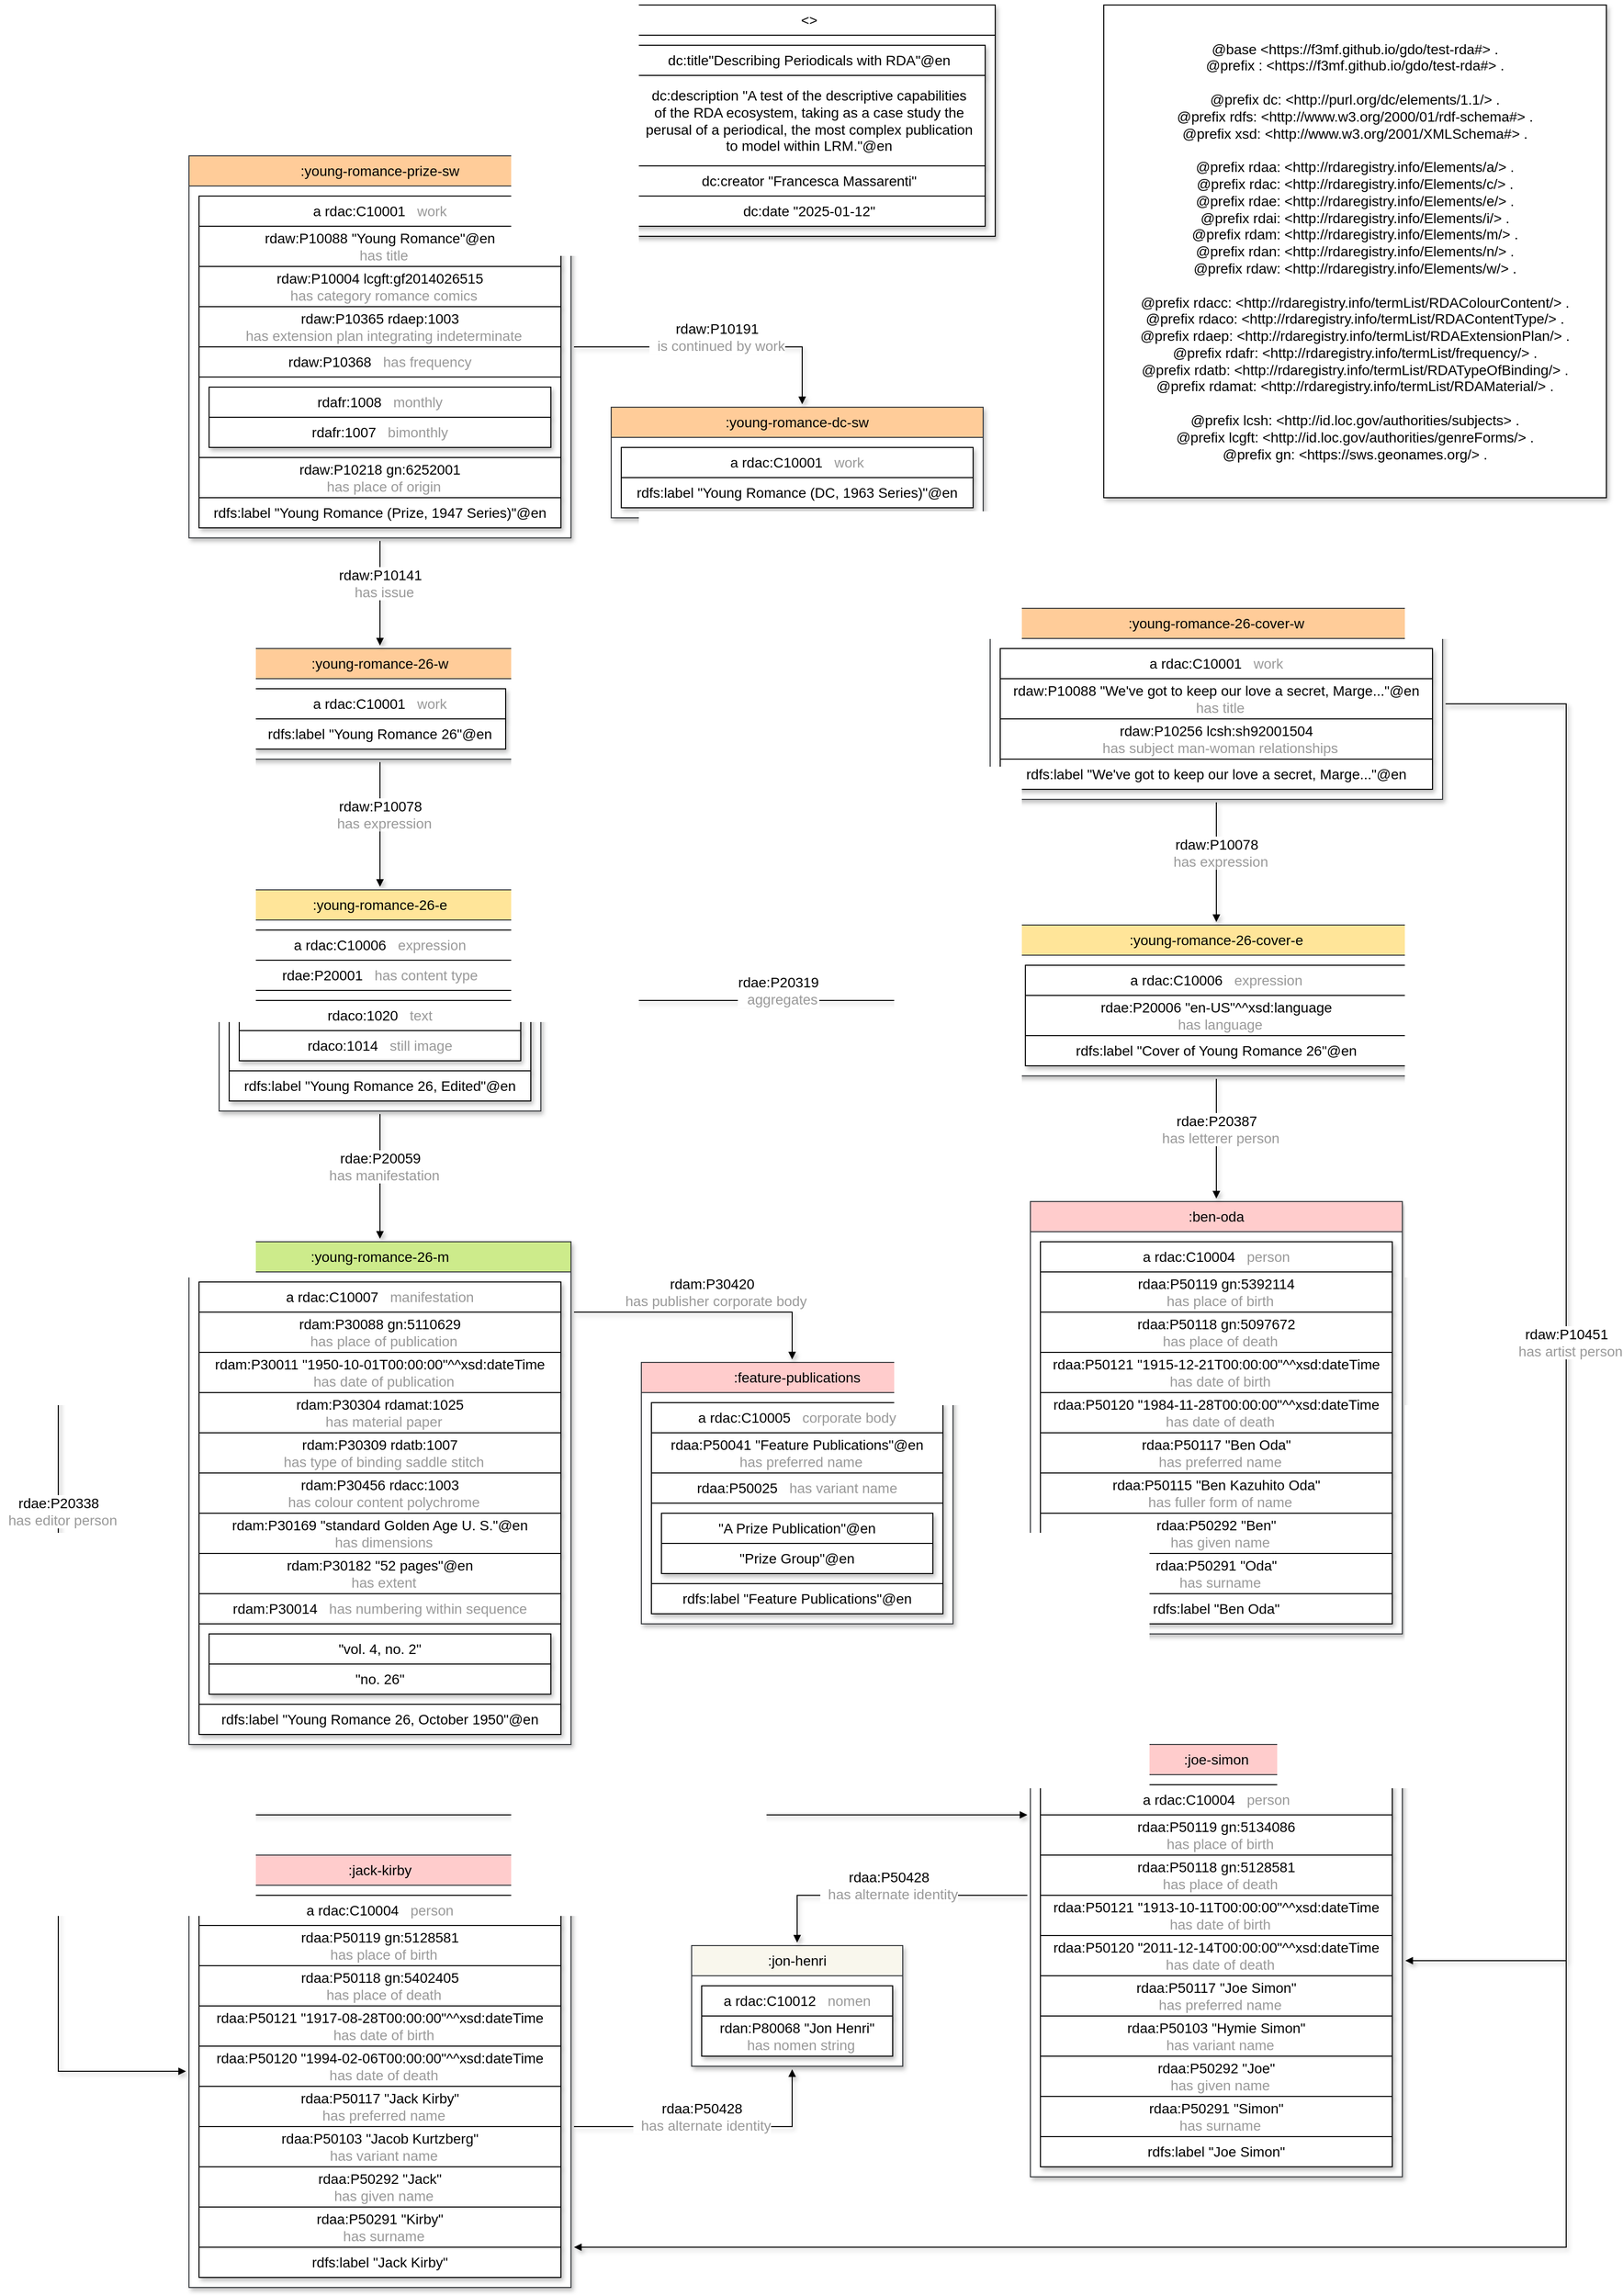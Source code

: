 <mxfile version="23.1.6" type="device">
  <diagram name="Page-1" id="vZLLGKR_N9Wcjz-cbTaC">
    <mxGraphModel dx="1176" dy="-408" grid="1" gridSize="10" guides="1" tooltips="1" connect="1" arrows="1" fold="1" page="1" pageScale="1" pageWidth="1654" pageHeight="1169" background="none" math="0" shadow="0">
      <root>
        <mxCell id="0" />
        <mxCell id="1" parent="0" />
        <UserObject label=":ben-oda" id="nKvTLelhxwqPHLfkCT0D-1">
          <mxCell style="swimlane;whiteSpace=wrap;collapsible=1;childLayout=stackLayout;swimlaneFillColor=default;resizeParent=1;resizeLast=0;resizeParentMax=0;marginBottom=10;marginTop=10;marginRight=10;marginLeft=10;spacingLeft=5;spacingRight=5;fontStyle=0;startSize=30;points=[];html=1;shadow=1;perimeterSpacing=3;spacingLeft=10;spacingRight=10;allowArrows=1;rotatable=0;whiteSpace=wrap;fontSize=14;horizontal=1;horizontalStack=0;labelBackgroundColor=none;rounded=0;fillColor=#ffcccc;strokeColor=#36393d;" parent="1" vertex="1">
            <mxGeometry x="1047" y="2400" width="370" height="430" as="geometry" />
          </mxCell>
        </UserObject>
        <UserObject label="a rdac:C10004 &lt;span style=&quot;color: transparent;&quot;&gt;#&lt;/span&gt;&lt;font color=&quot;#999999&quot;&gt;person&lt;/font&gt;" id="nKvTLelhxwqPHLfkCT0D-2">
          <mxCell style="points=[];html=1;shadow=1;perimeterSpacing=3;spacingLeft=10;spacingRight=10;allowArrows=1;rotatable=0;whiteSpace=wrap;fontSize=14;labelBackgroundColor=none;rounded=0;" parent="nKvTLelhxwqPHLfkCT0D-1" vertex="1">
            <mxGeometry x="10" y="40" width="350" height="30" as="geometry" />
          </mxCell>
        </UserObject>
        <UserObject label="rdaa:P50119 gn:5392114&lt;br&gt;&lt;span style=&quot;color: transparent;&quot;&gt;#&lt;/span&gt;&lt;font color=&quot;#999999&quot;&gt;has place of birth&lt;/font&gt;" id="fC0PJWUEyaAXKcJz1B1I-5">
          <mxCell style="points=[];html=1;shadow=1;perimeterSpacing=3;spacingLeft=10;spacingRight=10;allowArrows=1;rotatable=0;whiteSpace=wrap;fontSize=14;labelBackgroundColor=none;rounded=0;" parent="nKvTLelhxwqPHLfkCT0D-1" vertex="1">
            <mxGeometry x="10" y="70" width="350" height="40" as="geometry" />
          </mxCell>
        </UserObject>
        <UserObject label="rdaa:P50118 gn:5097672&lt;br&gt;&lt;span style=&quot;color: transparent;&quot;&gt;#&lt;/span&gt;&lt;font color=&quot;#999999&quot;&gt;has place of death&lt;/font&gt;" id="fC0PJWUEyaAXKcJz1B1I-3">
          <mxCell style="points=[];html=1;shadow=1;perimeterSpacing=3;spacingLeft=10;spacingRight=10;allowArrows=1;rotatable=0;whiteSpace=wrap;fontSize=14;labelBackgroundColor=none;rounded=0;" parent="nKvTLelhxwqPHLfkCT0D-1" vertex="1">
            <mxGeometry x="10" y="110" width="350" height="40" as="geometry" />
          </mxCell>
        </UserObject>
        <UserObject label="rdaa:P50121 &quot;1915-12-21T00:00:00&quot;^^xsd:dateTime&lt;br&gt;&lt;span style=&quot;color: transparent;&quot;&gt;#&lt;/span&gt;&lt;font color=&quot;#999999&quot;&gt;has date of birth&lt;/font&gt;" id="fC0PJWUEyaAXKcJz1B1I-10">
          <mxCell style="points=[];html=1;shadow=1;perimeterSpacing=3;spacingLeft=10;spacingRight=10;allowArrows=1;rotatable=0;whiteSpace=wrap;fontSize=14;labelBackgroundColor=none;rounded=0;" parent="nKvTLelhxwqPHLfkCT0D-1" vertex="1">
            <mxGeometry x="10" y="150" width="350" height="40" as="geometry" />
          </mxCell>
        </UserObject>
        <UserObject label="rdaa:P50120 &quot;1984-11-28T00:00:00&quot;^^xsd:dateTime&lt;br&gt;&lt;span style=&quot;color: transparent;&quot;&gt;#&lt;/span&gt;&lt;font color=&quot;#999999&quot;&gt;has date of death&lt;/font&gt;" id="fC0PJWUEyaAXKcJz1B1I-11">
          <mxCell style="points=[];html=1;shadow=1;perimeterSpacing=3;spacingLeft=10;spacingRight=10;allowArrows=1;rotatable=0;whiteSpace=wrap;fontSize=14;labelBackgroundColor=none;rounded=0;" parent="nKvTLelhxwqPHLfkCT0D-1" vertex="1">
            <mxGeometry x="10" y="190" width="350" height="40" as="geometry" />
          </mxCell>
        </UserObject>
        <UserObject label="rdaa:P50117 &quot;Ben Oda&quot;&lt;br&gt;&lt;span style=&quot;color: transparent;&quot;&gt;#&lt;/span&gt;&lt;font color=&quot;#999999&quot;&gt;has preferred name&lt;/font&gt;" id="fC0PJWUEyaAXKcJz1B1I-6">
          <mxCell style="points=[];html=1;shadow=1;perimeterSpacing=3;spacingLeft=10;spacingRight=10;allowArrows=1;rotatable=0;whiteSpace=wrap;fontSize=14;labelBackgroundColor=none;rounded=0;" parent="nKvTLelhxwqPHLfkCT0D-1" vertex="1">
            <mxGeometry x="10" y="230" width="350" height="40" as="geometry" />
          </mxCell>
        </UserObject>
        <UserObject label="rdaa:P50115 &quot;Ben Kazuhito Oda&quot;&lt;br&gt;&lt;span style=&quot;color: transparent;&quot;&gt;#&lt;/span&gt;&lt;font color=&quot;#999999&quot;&gt;has fuller form of name&lt;/font&gt;" id="fC0PJWUEyaAXKcJz1B1I-7">
          <mxCell style="points=[];html=1;shadow=1;perimeterSpacing=3;spacingLeft=10;spacingRight=10;allowArrows=1;rotatable=0;whiteSpace=wrap;fontSize=14;labelBackgroundColor=none;rounded=0;" parent="nKvTLelhxwqPHLfkCT0D-1" vertex="1">
            <mxGeometry x="10" y="270" width="350" height="40" as="geometry" />
          </mxCell>
        </UserObject>
        <UserObject label="rdaa:P50292 &quot;Ben&quot;&lt;br&gt;&lt;span style=&quot;color: transparent;&quot;&gt;#&lt;/span&gt;&lt;font color=&quot;#999999&quot;&gt;has given name&lt;/font&gt;" id="fC0PJWUEyaAXKcJz1B1I-8">
          <mxCell style="points=[];html=1;shadow=1;perimeterSpacing=3;spacingLeft=10;spacingRight=10;allowArrows=1;rotatable=0;whiteSpace=wrap;fontSize=14;labelBackgroundColor=none;rounded=0;" parent="nKvTLelhxwqPHLfkCT0D-1" vertex="1">
            <mxGeometry x="10" y="310" width="350" height="40" as="geometry" />
          </mxCell>
        </UserObject>
        <UserObject label="rdaa:P50291 &quot;Oda&quot;&lt;br&gt;&lt;span style=&quot;color: transparent;&quot;&gt;#&lt;/span&gt;&lt;font color=&quot;#999999&quot;&gt;has surname&lt;/font&gt;" id="fC0PJWUEyaAXKcJz1B1I-9">
          <mxCell style="points=[];html=1;shadow=1;perimeterSpacing=3;spacingLeft=10;spacingRight=10;allowArrows=1;rotatable=0;whiteSpace=wrap;fontSize=14;labelBackgroundColor=none;rounded=0;" parent="nKvTLelhxwqPHLfkCT0D-1" vertex="1">
            <mxGeometry x="10" y="350" width="350" height="40" as="geometry" />
          </mxCell>
        </UserObject>
        <UserObject label="rdfs:label &quot;Ben Oda&quot;" id="ogyGV-CLIjV5AEfVGZi5-8">
          <mxCell style="points=[];html=1;shadow=1;perimeterSpacing=3;spacingLeft=10;spacingRight=10;allowArrows=1;rotatable=0;whiteSpace=wrap;fontSize=14;labelBackgroundColor=none;rounded=0;" parent="nKvTLelhxwqPHLfkCT0D-1" vertex="1">
            <mxGeometry x="10" y="390" width="350" height="30" as="geometry" />
          </mxCell>
        </UserObject>
        <UserObject label="@base &amp;lt;https://f3mf.github.io/gdo/test-rda#&amp;gt; .&lt;br&gt;@prefix : &amp;lt;https://f3mf.github.io/gdo/test-rda#&amp;gt; .&lt;br&gt;&lt;br&gt;@prefix dc: &amp;lt;http://purl.org/dc/elements/1.1/&amp;gt; .&lt;br&gt;@prefix rdfs: &amp;lt;http://www.w3.org/2000/01/rdf-schema#&amp;gt; .&lt;br&gt;@prefix xsd: &amp;lt;http://www.w3.org/2001/XMLSchema#&amp;gt; .&lt;br&gt;&lt;br&gt;@prefix rdaa: &amp;lt;http://rdaregistry.info/Elements/a/&amp;gt; .&lt;br&gt;@prefix rdac: &amp;lt;http://rdaregistry.info/Elements/c/&amp;gt; .&lt;br&gt;@prefix rdae: &amp;lt;http://rdaregistry.info/Elements/e/&amp;gt; .&lt;br&gt;@prefix rdai: &amp;lt;http://rdaregistry.info/Elements/i/&amp;gt; .&lt;br&gt;@prefix rdam: &amp;lt;http://rdaregistry.info/Elements/m/&amp;gt; .&lt;br&gt;@prefix rdan: &amp;lt;http://rdaregistry.info/Elements/n/&amp;gt; .&lt;br&gt;@prefix rdaw: &amp;lt;http://rdaregistry.info/Elements/w/&amp;gt; .&lt;br&gt;&lt;br&gt;@prefix rdacc: &amp;lt;http://rdaregistry.info/termList/RDAColourContent/&amp;gt; .&lt;br&gt;@prefix rdaco: &amp;lt;http://rdaregistry.info/termList/RDAContentType/&amp;gt; .&lt;br&gt;@prefix rdaep: &amp;lt;http://rdaregistry.info/termList/RDAExtensionPlan/&amp;gt; .&lt;br&gt;@prefix rdafr: &amp;lt;http://rdaregistry.info/termList/frequency/&amp;gt; .&lt;br&gt;@prefix rdatb: &amp;lt;http://rdaregistry.info/termList/RDATypeOfBinding/&amp;gt; .&lt;br&gt;@prefix rdamat: &amp;lt;http://rdaregistry.info/termList/RDAMaterial/&amp;gt; .&lt;br&gt;&lt;br&gt;@prefix lcsh: &amp;lt;http://id.loc.gov/authorities/subjects&amp;gt; .&lt;br&gt;@prefix lcgft: &amp;lt;http://id.loc.gov/authorities/genreForms/&amp;gt; .&lt;br&gt;@prefix gn: &amp;lt;https://sws.geonames.org/&amp;gt; ." id="nKvTLelhxwqPHLfkCT0D-3">
          <mxCell style="points=[];html=1;shadow=1;perimeterSpacing=3;spacingLeft=10;spacingRight=10;allowArrows=0;rotatable=0;whiteSpace=wrap;fontSize=14;labelBackgroundColor=none;rounded=0;align=center;" parent="1" vertex="1">
            <mxGeometry x="1120" y="1210" width="500" height="490" as="geometry" />
          </mxCell>
        </UserObject>
        <UserObject label=":young-romance-26-cover-w" id="bgf9_nDrxLFxw-tNaPST-231">
          <mxCell style="swimlane;whiteSpace=wrap;collapsible=1;childLayout=stackLayout;swimlaneFillColor=default;resizeParent=1;resizeLast=0;resizeParentMax=0;marginBottom=10;marginTop=10;marginRight=10;marginLeft=10;spacingLeft=5;spacingRight=5;fontStyle=0;startSize=30;points=[];html=1;shadow=1;perimeterSpacing=3;spacingLeft=10;spacingRight=10;allowArrows=1;rotatable=0;whiteSpace=wrap;fontSize=14;horizontal=1;horizontalStack=0;rounded=0;labelBackgroundColor=none;fillColor=#ffcc99;strokeColor=#36393d;" parent="1" vertex="1">
            <mxGeometry x="1007" y="1810" width="450" height="190" as="geometry" />
          </mxCell>
        </UserObject>
        <UserObject label="a rdac:C10001 &lt;span style=&quot;color: transparent;&quot;&gt;#&lt;/span&gt;&lt;font color=&quot;#999999&quot;&gt;work&lt;br&gt;&lt;/font&gt;" id="fC0PJWUEyaAXKcJz1B1I-84">
          <mxCell style="points=[];html=1;shadow=1;perimeterSpacing=3;spacingLeft=10;spacingRight=10;allowArrows=1;rotatable=0;whiteSpace=wrap;fontSize=14;rounded=0;labelBackgroundColor=none;" parent="bgf9_nDrxLFxw-tNaPST-231" vertex="1">
            <mxGeometry x="10" y="40" width="430" height="30" as="geometry" />
          </mxCell>
        </UserObject>
        <UserObject label="rdaw:P10088 &quot;We&#39;ve got to keep our love a secret, Marge...&quot;@en&lt;br&gt;&lt;span style=&quot;color: transparent;&quot;&gt;#&lt;/span&gt;&lt;font color=&quot;#999999&quot;&gt;has title&lt;/font&gt;" id="fC0PJWUEyaAXKcJz1B1I-90">
          <mxCell style="points=[];html=1;shadow=1;perimeterSpacing=3;spacingLeft=10;spacingRight=10;allowArrows=1;rotatable=0;whiteSpace=wrap;fontSize=14;rounded=0;labelBackgroundColor=none;" parent="bgf9_nDrxLFxw-tNaPST-231" vertex="1">
            <mxGeometry x="10" y="70" width="430" height="40" as="geometry" />
          </mxCell>
        </UserObject>
        <UserObject label="rdaw:P10256 lcsh:sh92001504&lt;br&gt;&lt;span style=&quot;color: transparent;&quot;&gt;#&lt;/span&gt;&lt;font color=&quot;#999999&quot;&gt;has subject man-woman relationships&lt;/font&gt;" id="bgf9_nDrxLFxw-tNaPST-295">
          <mxCell style="points=[];html=1;shadow=1;perimeterSpacing=3;spacingLeft=10;spacingRight=10;allowArrows=1;rotatable=0;whiteSpace=wrap;fontSize=14;rounded=0;labelBackgroundColor=none;" parent="bgf9_nDrxLFxw-tNaPST-231" vertex="1">
            <mxGeometry x="10" y="110" width="430" height="40" as="geometry" />
          </mxCell>
        </UserObject>
        <UserObject label="rdfs:label &quot;We&#39;ve got to keep our love a secret, Marge...&quot;@en" id="bgf9_nDrxLFxw-tNaPST-292">
          <mxCell style="points=[];html=1;shadow=1;perimeterSpacing=3;spacingLeft=10;spacingRight=10;allowArrows=1;rotatable=0;whiteSpace=wrap;fontSize=14;rounded=0;labelBackgroundColor=none;" parent="bgf9_nDrxLFxw-tNaPST-231" vertex="1">
            <mxGeometry x="10" y="150" width="430" height="30" as="geometry" />
          </mxCell>
        </UserObject>
        <UserObject label=":feature-publications" id="bgf9_nDrxLFxw-tNaPST-239">
          <mxCell style="swimlane;whiteSpace=wrap;collapsible=1;childLayout=stackLayout;swimlaneFillColor=default;resizeParent=1;resizeLast=0;resizeParentMax=0;marginBottom=10;marginTop=10;marginRight=10;marginLeft=10;spacingLeft=5;spacingRight=5;fontStyle=0;startSize=30;points=[];html=1;shadow=1;perimeterSpacing=3;spacingLeft=10;spacingRight=10;allowArrows=1;rotatable=0;whiteSpace=wrap;fontSize=14;horizontal=1;horizontalStack=0;labelBackgroundColor=none;fillColor=#ffcccc;strokeColor=#36393d;" parent="1" vertex="1">
            <mxGeometry x="660" y="2560" width="310" height="260" as="geometry" />
          </mxCell>
        </UserObject>
        <UserObject label="a rdac:C10005 &lt;span style=&quot;color: transparent;&quot;&gt;#&lt;/span&gt;&lt;font color=&quot;#999999&quot;&gt;corporate body&lt;/font&gt;" id="bgf9_nDrxLFxw-tNaPST-240">
          <mxCell style="points=[];html=1;shadow=1;perimeterSpacing=3;spacingLeft=10;spacingRight=10;allowArrows=1;rotatable=0;whiteSpace=wrap;fontSize=14;labelBackgroundColor=none;" parent="bgf9_nDrxLFxw-tNaPST-239" vertex="1">
            <mxGeometry x="10" y="40" width="290" height="30" as="geometry" />
          </mxCell>
        </UserObject>
        <UserObject label="rdaa:P50041 &quot;Feature Publications&quot;@en&lt;br&gt;&lt;span style=&quot;color: transparent;&quot;&gt;#&lt;/span&gt;&lt;font color=&quot;#999999&quot;&gt;has preferred name&lt;/font&gt;" id="fC0PJWUEyaAXKcJz1B1I-13">
          <mxCell style="points=[];html=1;shadow=1;perimeterSpacing=3;spacingLeft=10;spacingRight=10;allowArrows=1;rotatable=0;whiteSpace=wrap;fontSize=14;labelBackgroundColor=none;" parent="bgf9_nDrxLFxw-tNaPST-239" vertex="1">
            <mxGeometry x="10" y="70" width="290" height="40" as="geometry" />
          </mxCell>
        </UserObject>
        <UserObject label="rdaa:P50025 &lt;span style=&quot;color: transparent;&quot;&gt;#&lt;/span&gt;&lt;font color=&quot;#999999&quot;&gt;has variant name&lt;/font&gt;" id="fC0PJWUEyaAXKcJz1B1I-45">
          <mxCell style="swimlane;whiteSpace=wrap;collapsible=1;childLayout=stackLayout;swimlaneFillColor=default;resizeParent=1;resizeLast=0;resizeParentMax=0;marginBottom=10;marginTop=10;marginRight=10;marginLeft=10;spacingLeft=5;spacingRight=5;fontStyle=0;startSize=30;points=[];html=1;shadow=1;perimeterSpacing=3;spacingLeft=10;spacingRight=10;allowArrows=1;rotatable=0;whiteSpace=wrap;fontSize=14;horizontal=1;horizontalStack=0;" parent="bgf9_nDrxLFxw-tNaPST-239" vertex="1">
            <mxGeometry x="10" y="110" width="290" height="110" as="geometry" />
          </mxCell>
        </UserObject>
        <UserObject label="&quot;A Prize Publication&quot;@en" id="fC0PJWUEyaAXKcJz1B1I-46">
          <mxCell style="points=[];html=1;shadow=1;perimeterSpacing=3;spacingLeft=10;spacingRight=10;allowArrows=1;rotatable=0;whiteSpace=wrap;fontSize=14;" parent="fC0PJWUEyaAXKcJz1B1I-45" vertex="1">
            <mxGeometry x="10" y="40" width="270" height="30" as="geometry" />
          </mxCell>
        </UserObject>
        <UserObject label="&quot;Prize Group&quot;@en" id="fC0PJWUEyaAXKcJz1B1I-47">
          <mxCell style="points=[];html=1;shadow=1;perimeterSpacing=3;spacingLeft=10;spacingRight=10;allowArrows=1;rotatable=0;whiteSpace=wrap;fontSize=14;" parent="fC0PJWUEyaAXKcJz1B1I-45" vertex="1">
            <mxGeometry x="10" y="70" width="270" height="30" as="geometry" />
          </mxCell>
        </UserObject>
        <UserObject label="rdfs:label &quot;Feature Publications&quot;@en" id="bgf9_nDrxLFxw-tNaPST-241">
          <mxCell style="points=[];html=1;shadow=1;perimeterSpacing=3;spacingLeft=10;spacingRight=10;allowArrows=1;rotatable=0;whiteSpace=wrap;fontSize=14;labelBackgroundColor=none;" parent="bgf9_nDrxLFxw-tNaPST-239" vertex="1">
            <mxGeometry x="10" y="220" width="290" height="30" as="geometry" />
          </mxCell>
        </UserObject>
        <UserObject label=":young-romance-26-w" id="bgf9_nDrxLFxw-tNaPST-268">
          <mxCell style="swimlane;whiteSpace=wrap;collapsible=1;childLayout=stackLayout;swimlaneFillColor=default;resizeParent=1;resizeLast=0;resizeParentMax=0;marginBottom=10;marginTop=10;marginRight=10;marginLeft=10;spacingLeft=5;spacingRight=5;fontStyle=0;startSize=30;points=[];html=1;shadow=1;perimeterSpacing=3;spacingLeft=10;spacingRight=10;allowArrows=1;rotatable=0;whiteSpace=wrap;fontSize=14;horizontal=1;horizontalStack=0;labelBackgroundColor=none;fillColor=#ffcc99;strokeColor=#36393d;" parent="1" vertex="1">
            <mxGeometry x="265" y="1850" width="270" height="110" as="geometry" />
          </mxCell>
        </UserObject>
        <UserObject label="a rdac:C10001 &lt;span style=&quot;color: transparent;&quot;&gt;#&lt;/span&gt;&lt;font color=&quot;#999999&quot;&gt;work&lt;br&gt;&lt;/font&gt;" id="fC0PJWUEyaAXKcJz1B1I-85">
          <mxCell style="points=[];html=1;shadow=1;perimeterSpacing=3;spacingLeft=10;spacingRight=10;allowArrows=1;rotatable=0;whiteSpace=wrap;fontSize=14;rounded=0;labelBackgroundColor=none;" parent="bgf9_nDrxLFxw-tNaPST-268" vertex="1">
            <mxGeometry x="10" y="40" width="250" height="30" as="geometry" />
          </mxCell>
        </UserObject>
        <UserObject label="rdfs:label &quot;Young Romance 26&quot;@en" id="bgf9_nDrxLFxw-tNaPST-448">
          <mxCell style="points=[];html=1;shadow=1;perimeterSpacing=3;spacingLeft=10;spacingRight=10;allowArrows=1;rotatable=0;whiteSpace=wrap;fontSize=14;labelBackgroundColor=none;" parent="bgf9_nDrxLFxw-tNaPST-268" vertex="1">
            <mxGeometry x="10" y="70" width="250" height="30" as="geometry" />
          </mxCell>
        </UserObject>
        <UserObject label=":young-romance-prize-sw" id="bgf9_nDrxLFxw-tNaPST-271">
          <mxCell style="swimlane;whiteSpace=wrap;collapsible=1;childLayout=stackLayout;swimlaneFillColor=default;resizeParent=1;resizeLast=0;resizeParentMax=0;marginBottom=10;marginTop=10;marginRight=10;marginLeft=10;spacingLeft=5;spacingRight=5;fontStyle=0;startSize=30;points=[];html=1;shadow=1;perimeterSpacing=3;spacingLeft=10;spacingRight=10;allowArrows=1;rotatable=0;whiteSpace=wrap;fontSize=14;horizontal=1;horizontalStack=0;labelBackgroundColor=none;fillColor=#ffcc99;strokeColor=#36393d;" parent="1" vertex="1">
            <mxGeometry x="210" y="1360" width="380" height="380" as="geometry" />
          </mxCell>
        </UserObject>
        <UserObject label="a rdac:C10001 &lt;span style=&quot;color: transparent;&quot;&gt;#&lt;/span&gt;&lt;font color=&quot;#999999&quot;&gt;work&lt;br&gt;&lt;/font&gt;" id="fC0PJWUEyaAXKcJz1B1I-89">
          <mxCell style="points=[];html=1;shadow=1;perimeterSpacing=3;spacingLeft=10;spacingRight=10;allowArrows=1;rotatable=0;whiteSpace=wrap;fontSize=14;rounded=0;labelBackgroundColor=none;" parent="bgf9_nDrxLFxw-tNaPST-271" vertex="1">
            <mxGeometry x="10" y="40" width="360" height="30" as="geometry" />
          </mxCell>
        </UserObject>
        <UserObject label="rdaw:P10088 &quot;Young Romance&quot;@en&lt;br&gt;&lt;span style=&quot;color: transparent;&quot;&gt;#&lt;/span&gt;&lt;font color=&quot;#999999&quot;&gt;has title&lt;/font&gt;" id="fC0PJWUEyaAXKcJz1B1I-119">
          <mxCell style="points=[];html=1;shadow=1;perimeterSpacing=3;spacingLeft=10;spacingRight=10;allowArrows=1;rotatable=0;whiteSpace=wrap;fontSize=14;labelBackgroundColor=none;" parent="bgf9_nDrxLFxw-tNaPST-271" vertex="1">
            <mxGeometry x="10" y="70" width="360" height="40" as="geometry" />
          </mxCell>
        </UserObject>
        <UserObject label="rdaw:P10004 lcgft:gf2014026515&lt;br&gt;&lt;span style=&quot;color: transparent;&quot;&gt;#&lt;/span&gt;&lt;font color=&quot;#999999&quot;&gt;has category romance comics&lt;/font&gt;" id="fC0PJWUEyaAXKcJz1B1I-113">
          <mxCell style="points=[];html=1;shadow=1;perimeterSpacing=3;spacingLeft=10;spacingRight=10;allowArrows=1;rotatable=0;whiteSpace=wrap;fontSize=14;labelBackgroundColor=none;" parent="bgf9_nDrxLFxw-tNaPST-271" vertex="1">
            <mxGeometry x="10" y="110" width="360" height="40" as="geometry" />
          </mxCell>
        </UserObject>
        <UserObject label="rdaw:P10365 rdaep:1003&lt;br&gt;&lt;span style=&quot;color: transparent;&quot;&gt;#&lt;/span&gt;&lt;font color=&quot;#999999&quot;&gt;has extension plan integrating indeterminate&lt;/font&gt;" id="fC0PJWUEyaAXKcJz1B1I-101">
          <mxCell style="points=[];html=1;shadow=1;perimeterSpacing=3;spacingLeft=10;spacingRight=10;allowArrows=1;rotatable=0;whiteSpace=wrap;fontSize=14;labelBackgroundColor=none;" parent="bgf9_nDrxLFxw-tNaPST-271" vertex="1">
            <mxGeometry x="10" y="150" width="360" height="40" as="geometry" />
          </mxCell>
        </UserObject>
        <UserObject label="rdaw:P10368 &lt;span style=&quot;color: transparent;&quot;&gt;#&lt;/span&gt;&lt;font color=&quot;#999999&quot;&gt;has frequency&lt;/font&gt;" id="fC0PJWUEyaAXKcJz1B1I-116">
          <mxCell style="swimlane;whiteSpace=wrap;collapsible=1;childLayout=stackLayout;swimlaneFillColor=default;resizeParent=1;resizeLast=0;resizeParentMax=0;marginBottom=10;marginTop=10;marginRight=10;marginLeft=10;spacingLeft=5;spacingRight=5;fontStyle=0;startSize=30;points=[];html=1;shadow=1;perimeterSpacing=3;spacingLeft=10;spacingRight=10;allowArrows=1;rotatable=0;whiteSpace=wrap;fontSize=14;horizontal=1;horizontalStack=0;labelBackgroundColor=none;" parent="bgf9_nDrxLFxw-tNaPST-271" vertex="1">
            <mxGeometry x="10" y="190" width="360" height="110" as="geometry">
              <mxRectangle x="10" y="70" width="270" height="30" as="alternateBounds" />
            </mxGeometry>
          </mxCell>
        </UserObject>
        <UserObject label="rdafr:1008 &lt;span style=&quot;color: transparent;&quot;&gt;#&lt;/span&gt;&lt;font color=&quot;#999999&quot;&gt;monthly&lt;br&gt;&lt;/font&gt;" id="fC0PJWUEyaAXKcJz1B1I-118">
          <mxCell style="points=[];html=1;shadow=1;perimeterSpacing=3;spacingLeft=10;spacingRight=10;allowArrows=1;rotatable=0;whiteSpace=wrap;fontSize=14;labelBackgroundColor=none;" parent="fC0PJWUEyaAXKcJz1B1I-116" vertex="1">
            <mxGeometry x="10" y="40" width="340" height="30" as="geometry" />
          </mxCell>
        </UserObject>
        <UserObject label="rdafr:1007 &lt;span style=&quot;color: transparent;&quot;&gt;#&lt;/span&gt;&lt;font color=&quot;#999999&quot;&gt;bimonthly&lt;br&gt;&lt;/font&gt;" id="fC0PJWUEyaAXKcJz1B1I-117">
          <mxCell style="points=[];html=1;shadow=1;perimeterSpacing=3;spacingLeft=10;spacingRight=10;allowArrows=1;rotatable=0;whiteSpace=wrap;fontSize=14;labelBackgroundColor=none;" parent="fC0PJWUEyaAXKcJz1B1I-116" vertex="1">
            <mxGeometry x="10" y="70" width="340" height="30" as="geometry" />
          </mxCell>
        </UserObject>
        <UserObject label="rdaw:P10218 gn:6252001&lt;br&gt;&lt;span style=&quot;color: transparent;&quot;&gt;#&lt;/span&gt;&lt;font color=&quot;#999999&quot;&gt;has place of origin&lt;/font&gt;" id="fC0PJWUEyaAXKcJz1B1I-115">
          <mxCell style="points=[];html=1;shadow=1;perimeterSpacing=3;spacingLeft=10;spacingRight=10;allowArrows=1;rotatable=0;whiteSpace=wrap;fontSize=14;labelBackgroundColor=none;" parent="bgf9_nDrxLFxw-tNaPST-271" vertex="1">
            <mxGeometry x="10" y="300" width="360" height="40" as="geometry" />
          </mxCell>
        </UserObject>
        <UserObject label="rdfs:label &quot;Young Romance (Prize, 1947 Series)&quot;@en" id="fC0PJWUEyaAXKcJz1B1I-102">
          <mxCell style="points=[];html=1;shadow=1;perimeterSpacing=3;spacingLeft=10;spacingRight=10;allowArrows=1;rotatable=0;whiteSpace=wrap;fontSize=14;rounded=0;labelBackgroundColor=none;" parent="bgf9_nDrxLFxw-tNaPST-271" vertex="1">
            <mxGeometry x="10" y="340" width="360" height="30" as="geometry" />
          </mxCell>
        </UserObject>
        <UserObject label=":young-romance-26-cover-e" id="bgf9_nDrxLFxw-tNaPST-289">
          <mxCell style="swimlane;whiteSpace=wrap;collapsible=1;childLayout=stackLayout;swimlaneFillColor=default;resizeParent=1;resizeLast=0;resizeParentMax=0;marginBottom=10;marginTop=10;marginRight=10;marginLeft=10;spacingLeft=5;spacingRight=5;fontStyle=0;startSize=30;points=[];html=1;shadow=1;perimeterSpacing=3;spacingLeft=10;spacingRight=10;allowArrows=1;rotatable=0;whiteSpace=wrap;fontSize=14;horizontal=1;horizontalStack=0;rounded=0;labelBackgroundColor=none;fillColor=#FFE599;strokeColor=#36393d;" parent="1" vertex="1">
            <mxGeometry x="1032" y="2125" width="400" height="150" as="geometry" />
          </mxCell>
        </UserObject>
        <UserObject label="a rdac:C10006 &lt;span style=&quot;color: transparent;&quot;&gt;#&lt;/span&gt;&lt;font color=&quot;#999999&quot;&gt;expression&lt;br&gt;&lt;/font&gt;" id="bgf9_nDrxLFxw-tNaPST-290">
          <mxCell style="points=[];html=1;shadow=1;perimeterSpacing=3;spacingLeft=10;spacingRight=10;allowArrows=1;rotatable=0;whiteSpace=wrap;fontSize=14;rounded=0;labelBackgroundColor=none;" parent="bgf9_nDrxLFxw-tNaPST-289" vertex="1">
            <mxGeometry x="10" y="40" width="380" height="30" as="geometry" />
          </mxCell>
        </UserObject>
        <UserObject label="rdae:P20006 &quot;en-US&quot;^^xsd:language&lt;br&gt;&lt;span style=&quot;color: transparent;&quot;&gt;#&lt;/span&gt;&lt;font color=&quot;#999999&quot;&gt;has language&lt;/font&gt;" id="fC0PJWUEyaAXKcJz1B1I-93">
          <mxCell style="points=[];html=1;shadow=1;perimeterSpacing=3;spacingLeft=10;spacingRight=10;allowArrows=1;rotatable=0;whiteSpace=wrap;fontSize=14;rounded=0;labelBackgroundColor=none;" parent="bgf9_nDrxLFxw-tNaPST-289" vertex="1">
            <mxGeometry x="10" y="70" width="380" height="40" as="geometry" />
          </mxCell>
        </UserObject>
        <UserObject label="rdfs:label &quot;Cover of Young Romance 26&quot;@en" id="bgf9_nDrxLFxw-tNaPST-293">
          <mxCell style="points=[];html=1;shadow=1;perimeterSpacing=3;spacingLeft=10;spacingRight=10;allowArrows=1;rotatable=0;whiteSpace=wrap;fontSize=14;rounded=0;labelBackgroundColor=none;" parent="bgf9_nDrxLFxw-tNaPST-289" vertex="1">
            <mxGeometry x="10" y="110" width="380" height="30" as="geometry" />
          </mxCell>
        </UserObject>
        <UserObject label="rdae:P20319&lt;br&gt;&lt;span style=&quot;color: transparent;&quot;&gt;#&lt;/span&gt;&lt;font color=&quot;#999999&quot;&gt;aggregates&lt;br&gt;&lt;/font&gt;" id="bgf9_nDrxLFxw-tNaPST-296">
          <mxCell style="html=1;edgeStyle=elbowEdgeStyle;rounded=0;orthogonalLoop=1;jettySize=auto;endArrow=block;endFill=1;endSize=5;spacingBottom=20;shadow=1;fontSize=14;labelBackgroundColor=default;fontColor=default;" parent="1" source="fC0PJWUEyaAXKcJz1B1I-91" target="bgf9_nDrxLFxw-tNaPST-289" edge="1">
            <mxGeometry relative="1" as="geometry">
              <mxPoint x="1033" y="1840" as="sourcePoint" />
              <mxPoint x="914" y="2350" as="targetPoint" />
            </mxGeometry>
          </mxCell>
        </UserObject>
        <UserObject label="rdae:P20059&lt;br&gt;&lt;span style=&quot;color: transparent;&quot;&gt;#&lt;/span&gt;&lt;font color=&quot;#999999&quot;&gt;has manifestation&lt;br&gt;&lt;/font&gt;" id="bgf9_nDrxLFxw-tNaPST-299">
          <mxCell style="html=1;edgeStyle=elbowEdgeStyle;rounded=0;orthogonalLoop=1;jettySize=auto;endArrow=block;endFill=1;endSize=5;spacingBottom=20;shadow=1;fontSize=14;labelBackgroundColor=default;fontColor=default;" parent="1" source="fC0PJWUEyaAXKcJz1B1I-91" target="bgf9_nDrxLFxw-tNaPST-297" edge="1">
            <mxGeometry relative="1" as="geometry">
              <mxPoint x="674.824" y="1923.0" as="sourcePoint" />
              <mxPoint x="224" y="2180" as="targetPoint" />
            </mxGeometry>
          </mxCell>
        </UserObject>
        <UserObject label="rdaw:P10078&lt;br&gt;&lt;span style=&quot;color: transparent;&quot;&gt;#&lt;/span&gt;&lt;font color=&quot;#999999&quot;&gt;has expression&lt;/font&gt;" id="bgf9_nDrxLFxw-tNaPST-398">
          <mxCell style="html=1;edgeStyle=elbowEdgeStyle;rounded=0;orthogonalLoop=1;jettySize=auto;endArrow=block;endFill=1;endSize=5;spacingBottom=20;shadow=1;fontSize=14;labelBackgroundColor=default;fontColor=default;" parent="1" source="bgf9_nDrxLFxw-tNaPST-268" target="fC0PJWUEyaAXKcJz1B1I-91" edge="1">
            <mxGeometry relative="1" as="geometry">
              <mxPoint x="710" y="1760" as="sourcePoint" />
              <mxPoint x="674.824" y="1757" as="targetPoint" />
            </mxGeometry>
          </mxCell>
        </UserObject>
        <UserObject label="rdaw:P10078&lt;br&gt;&lt;span style=&quot;color: transparent;&quot;&gt;#&lt;/span&gt;&lt;font color=&quot;#999999&quot;&gt;has expression&lt;/font&gt;" id="bgf9_nDrxLFxw-tNaPST-399">
          <mxCell style="html=1;edgeStyle=elbowEdgeStyle;rounded=0;orthogonalLoop=1;jettySize=auto;endArrow=block;endFill=1;endSize=5;spacingBottom=20;shadow=1;fontSize=14;labelBackgroundColor=default;fontColor=default;elbow=vertical;" parent="1" source="bgf9_nDrxLFxw-tNaPST-231" target="bgf9_nDrxLFxw-tNaPST-289" edge="1">
            <mxGeometry relative="1" as="geometry">
              <mxPoint x="1470.29" y="1710" as="sourcePoint" />
              <mxPoint x="1247" y="2160" as="targetPoint" />
              <Array as="points" />
            </mxGeometry>
          </mxCell>
        </UserObject>
        <UserObject label=":young-romance-dc-sw" id="bgf9_nDrxLFxw-tNaPST-402">
          <mxCell style="swimlane;whiteSpace=wrap;collapsible=1;childLayout=stackLayout;swimlaneFillColor=default;resizeParent=1;resizeLast=0;resizeParentMax=0;marginBottom=10;marginTop=10;marginRight=10;marginLeft=10;spacingLeft=5;spacingRight=5;fontStyle=0;startSize=30;points=[];html=1;shadow=1;perimeterSpacing=3;spacingLeft=10;spacingRight=10;allowArrows=1;rotatable=0;whiteSpace=wrap;fontSize=14;horizontal=1;horizontalStack=0;labelBackgroundColor=none;fillColor=#ffcc99;strokeColor=#36393d;" parent="1" vertex="1">
            <mxGeometry x="630" y="1610" width="370" height="110" as="geometry" />
          </mxCell>
        </UserObject>
        <UserObject label="a rdac:C10001 &lt;span style=&quot;color: transparent;&quot;&gt;#&lt;/span&gt;&lt;font color=&quot;#999999&quot;&gt;work&lt;br&gt;&lt;/font&gt;" id="fC0PJWUEyaAXKcJz1B1I-86">
          <mxCell style="points=[];html=1;shadow=1;perimeterSpacing=3;spacingLeft=10;spacingRight=10;allowArrows=1;rotatable=0;whiteSpace=wrap;fontSize=14;rounded=0;labelBackgroundColor=none;" parent="bgf9_nDrxLFxw-tNaPST-402" vertex="1">
            <mxGeometry x="10" y="40" width="350" height="30" as="geometry" />
          </mxCell>
        </UserObject>
        <UserObject label="rdfs:label &quot;Young Romance (DC, 1963 Series)&quot;@en" id="bgf9_nDrxLFxw-tNaPST-405">
          <mxCell style="points=[];html=1;shadow=1;perimeterSpacing=3;spacingLeft=10;spacingRight=10;allowArrows=1;rotatable=0;whiteSpace=wrap;fontSize=14;labelBackgroundColor=none;" parent="bgf9_nDrxLFxw-tNaPST-402" vertex="1">
            <mxGeometry x="10" y="70" width="350" height="30" as="geometry" />
          </mxCell>
        </UserObject>
        <UserObject label="rdaw:P10191&lt;br&gt;&lt;span style=&quot;color: transparent;&quot;&gt;#&lt;/span&gt;&lt;font color=&quot;#999999&quot;&gt;is continued by work&lt;br&gt;&lt;/font&gt;" id="bgf9_nDrxLFxw-tNaPST-415">
          <mxCell style="html=1;edgeStyle=elbowEdgeStyle;rounded=0;orthogonalLoop=1;jettySize=auto;endArrow=block;endFill=1;endSize=5;spacingBottom=20;shadow=1;fontSize=14;labelBackgroundColor=default;fontColor=default;" parent="1" source="bgf9_nDrxLFxw-tNaPST-271" target="bgf9_nDrxLFxw-tNaPST-402" edge="1">
            <mxGeometry relative="1" as="geometry">
              <mxPoint x="440" y="1620" as="sourcePoint" />
              <mxPoint x="554" y="1620" as="targetPoint" />
              <mxPoint as="offset" />
              <Array as="points">
                <mxPoint x="820" y="1550" />
              </Array>
            </mxGeometry>
          </mxCell>
        </UserObject>
        <UserObject label=":young-romance-26-m" id="bgf9_nDrxLFxw-tNaPST-297">
          <mxCell style="swimlane;whiteSpace=wrap;collapsible=1;childLayout=stackLayout;swimlaneFillColor=default;resizeParent=1;resizeLast=0;resizeParentMax=0;marginBottom=10;marginTop=10;marginRight=10;marginLeft=10;spacingLeft=5;spacingRight=5;fontStyle=0;startSize=30;points=[];html=1;shadow=1;perimeterSpacing=3;spacingLeft=10;spacingRight=10;allowArrows=1;rotatable=0;whiteSpace=wrap;fontSize=14;horizontal=1;horizontalStack=0;labelBackgroundColor=none;fillColor=#cdeb8b;strokeColor=#36393d;" parent="1" vertex="1">
            <mxGeometry x="210" y="2440" width="380" height="500" as="geometry" />
          </mxCell>
        </UserObject>
        <UserObject label="a rdac:C10007 &lt;span style=&quot;color: transparent;&quot;&gt;#&lt;/span&gt;&lt;font color=&quot;#999999&quot;&gt;manifestation&lt;/font&gt;" id="bgf9_nDrxLFxw-tNaPST-298">
          <mxCell style="points=[];html=1;shadow=1;perimeterSpacing=3;spacingLeft=10;spacingRight=10;allowArrows=1;rotatable=0;whiteSpace=wrap;fontSize=14;labelBackgroundColor=none;" parent="bgf9_nDrxLFxw-tNaPST-297" vertex="1">
            <mxGeometry x="10" y="40" width="360" height="30" as="geometry" />
          </mxCell>
        </UserObject>
        <UserObject label="rdam:P30088 gn:5110629&lt;br&gt;&lt;span style=&quot;color: transparent;&quot;&gt;#&lt;/span&gt;&lt;font color=&quot;#999999&quot;&gt;has place of publication&lt;/font&gt;" id="bgf9_nDrxLFxw-tNaPST-430">
          <mxCell style="points=[];html=1;shadow=1;perimeterSpacing=3;spacingLeft=10;spacingRight=10;allowArrows=1;rotatable=0;whiteSpace=wrap;fontSize=14;labelBackgroundColor=none;" parent="bgf9_nDrxLFxw-tNaPST-297" vertex="1">
            <mxGeometry x="10" y="70" width="360" height="40" as="geometry" />
          </mxCell>
        </UserObject>
        <UserObject label="rdam:P30011 &quot;1950-10-01T00:00:00&quot;^^xsd:dateTime&lt;br&gt;&lt;span style=&quot;color: transparent;&quot;&gt;#&lt;/span&gt;&lt;font color=&quot;#999999&quot;&gt;has date of publication&lt;/font&gt;" id="fC0PJWUEyaAXKcJz1B1I-110">
          <mxCell style="points=[];html=1;shadow=1;perimeterSpacing=3;spacingLeft=10;spacingRight=10;allowArrows=1;rotatable=0;whiteSpace=wrap;fontSize=14;labelBackgroundColor=none;" parent="bgf9_nDrxLFxw-tNaPST-297" vertex="1">
            <mxGeometry x="10" y="110" width="360" height="40" as="geometry" />
          </mxCell>
        </UserObject>
        <UserObject label="rdam:P30304 rdamat:1025&lt;br&gt;&lt;span style=&quot;color: transparent;&quot;&gt;#&lt;/span&gt;&lt;font color=&quot;#999999&quot;&gt;has material paper&lt;/font&gt;" id="fC0PJWUEyaAXKcJz1B1I-103">
          <mxCell style="points=[];html=1;shadow=1;perimeterSpacing=3;spacingLeft=10;spacingRight=10;allowArrows=1;rotatable=0;whiteSpace=wrap;fontSize=14;labelBackgroundColor=none;" parent="bgf9_nDrxLFxw-tNaPST-297" vertex="1">
            <mxGeometry x="10" y="150" width="360" height="40" as="geometry" />
          </mxCell>
        </UserObject>
        <UserObject label="rdam:P30309 rdatb:1007&lt;br&gt;&lt;span style=&quot;color: transparent;&quot;&gt;#&lt;/span&gt;&lt;font color=&quot;#999999&quot;&gt;has type of binding saddle stitch&lt;/font&gt;" id="fC0PJWUEyaAXKcJz1B1I-104">
          <mxCell style="points=[];html=1;shadow=1;perimeterSpacing=3;spacingLeft=10;spacingRight=10;allowArrows=1;rotatable=0;whiteSpace=wrap;fontSize=14;labelBackgroundColor=none;" parent="bgf9_nDrxLFxw-tNaPST-297" vertex="1">
            <mxGeometry x="10" y="190" width="360" height="40" as="geometry" />
          </mxCell>
        </UserObject>
        <UserObject label="rdam:P30456 rdacc:1003&lt;br&gt;&lt;span style=&quot;color: transparent;&quot;&gt;#&lt;/span&gt;&lt;font color=&quot;#999999&quot;&gt;has colour content polychrome&lt;/font&gt;" id="fC0PJWUEyaAXKcJz1B1I-105">
          <mxCell style="points=[];html=1;shadow=1;perimeterSpacing=3;spacingLeft=10;spacingRight=10;allowArrows=1;rotatable=0;whiteSpace=wrap;fontSize=14;labelBackgroundColor=none;" parent="bgf9_nDrxLFxw-tNaPST-297" vertex="1">
            <mxGeometry x="10" y="230" width="360" height="40" as="geometry" />
          </mxCell>
        </UserObject>
        <UserObject label="rdam:P30169 &quot;standard Golden Age U. S.&quot;@en&lt;br&gt;&lt;span style=&quot;color: transparent;&quot;&gt;#&lt;/span&gt;&lt;font color=&quot;#999999&quot;&gt;has dimensions&lt;/font&gt;" id="fC0PJWUEyaAXKcJz1B1I-111">
          <mxCell style="points=[];html=1;shadow=1;perimeterSpacing=3;spacingLeft=10;spacingRight=10;allowArrows=1;rotatable=0;whiteSpace=wrap;fontSize=14;labelBackgroundColor=none;" parent="bgf9_nDrxLFxw-tNaPST-297" vertex="1">
            <mxGeometry x="10" y="270" width="360" height="40" as="geometry" />
          </mxCell>
        </UserObject>
        <UserObject label="rdam:P30182 &quot;52 pages&quot;@en&lt;br&gt;&lt;span style=&quot;color: transparent;&quot;&gt;#&lt;/span&gt;&lt;font color=&quot;#999999&quot;&gt;has extent&lt;/font&gt;" id="fC0PJWUEyaAXKcJz1B1I-112">
          <mxCell style="points=[];html=1;shadow=1;perimeterSpacing=3;spacingLeft=10;spacingRight=10;allowArrows=1;rotatable=0;whiteSpace=wrap;fontSize=14;labelBackgroundColor=none;" parent="bgf9_nDrxLFxw-tNaPST-297" vertex="1">
            <mxGeometry x="10" y="310" width="360" height="40" as="geometry" />
          </mxCell>
        </UserObject>
        <UserObject label="rdam:P30014 &lt;span style=&quot;color: transparent;&quot;&gt;#&lt;/span&gt;&lt;font color=&quot;#999999&quot;&gt;has numbering within sequence&lt;br&gt;&lt;/font&gt;" id="bgf9_nDrxLFxw-tNaPST-373">
          <mxCell style="swimlane;whiteSpace=wrap;collapsible=1;childLayout=stackLayout;swimlaneFillColor=default;resizeParent=1;resizeLast=0;resizeParentMax=0;marginBottom=10;marginTop=10;marginRight=10;marginLeft=10;spacingLeft=5;spacingRight=5;fontStyle=0;startSize=30;points=[];html=1;shadow=1;perimeterSpacing=3;spacingLeft=10;spacingRight=10;allowArrows=1;rotatable=0;whiteSpace=wrap;fontSize=14;horizontal=1;horizontalStack=0;labelBackgroundColor=none;" parent="bgf9_nDrxLFxw-tNaPST-297" vertex="1">
            <mxGeometry x="10" y="350" width="360" height="110" as="geometry">
              <mxRectangle x="10" y="330" width="250" height="30" as="alternateBounds" />
            </mxGeometry>
          </mxCell>
        </UserObject>
        <UserObject label="&quot;vol. 4, no. 2&quot;" id="fC0PJWUEyaAXKcJz1B1I-107">
          <mxCell style="points=[];html=1;shadow=1;perimeterSpacing=3;spacingLeft=10;spacingRight=10;allowArrows=1;rotatable=0;whiteSpace=wrap;fontSize=14;" parent="bgf9_nDrxLFxw-tNaPST-373" vertex="1">
            <mxGeometry x="10" y="40" width="340" height="30" as="geometry" />
          </mxCell>
        </UserObject>
        <UserObject label="&quot;no. 26&quot;" id="fC0PJWUEyaAXKcJz1B1I-108">
          <mxCell style="points=[];html=1;shadow=1;perimeterSpacing=3;spacingLeft=10;spacingRight=10;allowArrows=1;rotatable=0;whiteSpace=wrap;fontSize=14;" parent="bgf9_nDrxLFxw-tNaPST-373" vertex="1">
            <mxGeometry x="10" y="70" width="340" height="30" as="geometry" />
          </mxCell>
        </UserObject>
        <UserObject label="rdfs:label &quot;Young Romance 26, October 1950&quot;@en" id="bgf9_nDrxLFxw-tNaPST-429">
          <mxCell style="points=[];html=1;shadow=1;perimeterSpacing=3;spacingLeft=10;spacingRight=10;allowArrows=1;rotatable=0;whiteSpace=wrap;fontSize=14;labelBackgroundColor=none;" parent="bgf9_nDrxLFxw-tNaPST-297" vertex="1">
            <mxGeometry x="10" y="460" width="360" height="30" as="geometry" />
          </mxCell>
        </UserObject>
        <UserObject label=":jon-henri" id="bgf9_nDrxLFxw-tNaPST-59">
          <mxCell style="swimlane;whiteSpace=wrap;collapsible=1;childLayout=stackLayout;swimlaneFillColor=default;resizeParent=1;resizeLast=0;resizeParentMax=0;marginBottom=10;marginTop=10;marginRight=10;marginLeft=10;spacingLeft=5;spacingRight=5;fontStyle=0;startSize=30;points=[];html=1;shadow=1;perimeterSpacing=3;spacingLeft=10;spacingRight=10;allowArrows=1;rotatable=0;whiteSpace=wrap;fontSize=14;horizontal=1;horizontalStack=0;rounded=0;labelBackgroundColor=none;fillColor=#f9f7ed;strokeColor=#36393d;" parent="1" vertex="1">
            <mxGeometry x="710" y="3140" width="210" height="120" as="geometry">
              <mxRectangle x="730" y="1340" width="180" height="30" as="alternateBounds" />
            </mxGeometry>
          </mxCell>
        </UserObject>
        <UserObject label="a rdac:C10012 &lt;span style=&quot;color: transparent;&quot;&gt;#&lt;/span&gt;&lt;font color=&quot;#999999&quot;&gt;nomen&lt;/font&gt;" id="bgf9_nDrxLFxw-tNaPST-60">
          <mxCell style="points=[];html=1;shadow=1;perimeterSpacing=3;spacingLeft=10;spacingRight=10;allowArrows=1;rotatable=0;whiteSpace=wrap;fontSize=14;rounded=0;labelBackgroundColor=none;" parent="bgf9_nDrxLFxw-tNaPST-59" vertex="1">
            <mxGeometry x="10" y="40" width="190" height="30" as="geometry" />
          </mxCell>
        </UserObject>
        <UserObject label="rdan:P80068 &quot;Jon Henri&quot;&lt;br&gt;&lt;span style=&quot;color: transparent;&quot;&gt;#&lt;/span&gt;&lt;font color=&quot;#999999&quot;&gt;has nomen string&lt;/font&gt;" id="bgf9_nDrxLFxw-tNaPST-61">
          <mxCell style="points=[];html=1;shadow=1;perimeterSpacing=3;spacingLeft=10;spacingRight=10;allowArrows=1;rotatable=0;whiteSpace=wrap;fontSize=14;rounded=0;labelBackgroundColor=none;" parent="bgf9_nDrxLFxw-tNaPST-59" vertex="1">
            <mxGeometry x="10" y="70" width="190" height="40" as="geometry" />
          </mxCell>
        </UserObject>
        <UserObject label="rdaa:P50428&lt;br&gt;&lt;span style=&quot;color: transparent;&quot;&gt;#&lt;/span&gt;&lt;font color=&quot;#999999&quot;&gt;has alternate identity&lt;/font&gt;" id="fC0PJWUEyaAXKcJz1B1I-49">
          <mxCell style="html=1;edgeStyle=elbowEdgeStyle;rounded=0;orthogonalLoop=1;jettySize=auto;endArrow=block;endFill=1;endSize=5;spacingBottom=20;shadow=1;fontSize=14;elbow=horizontal;" parent="1" source="fC0PJWUEyaAXKcJz1B1I-70" target="bgf9_nDrxLFxw-tNaPST-59" edge="1">
            <mxGeometry x="-0.073" relative="1" as="geometry">
              <mxPoint x="-115.0" y="3003.0" as="sourcePoint" />
              <mxPoint x="22" y="3185" as="targetPoint" />
              <Array as="points">
                <mxPoint x="810" y="3320" />
              </Array>
              <mxPoint as="offset" />
            </mxGeometry>
          </mxCell>
        </UserObject>
        <UserObject label="rdaa:P50428&lt;br&gt;&lt;span style=&quot;color: transparent;&quot;&gt;#&lt;/span&gt;&lt;font color=&quot;#999999&quot;&gt;has alternate identity&lt;/font&gt;" id="fC0PJWUEyaAXKcJz1B1I-50">
          <mxCell style="html=1;edgeStyle=elbowEdgeStyle;rounded=0;orthogonalLoop=1;jettySize=auto;endArrow=block;endFill=1;endSize=5;spacingBottom=20;shadow=1;fontSize=14;" parent="1" source="fC0PJWUEyaAXKcJz1B1I-59" target="bgf9_nDrxLFxw-tNaPST-59" edge="1">
            <mxGeometry relative="1" as="geometry">
              <mxPoint x="480" y="3013.0" as="sourcePoint" />
              <mxPoint x="788" y="3219" as="targetPoint" />
              <Array as="points">
                <mxPoint x="815" y="3090" />
              </Array>
            </mxGeometry>
          </mxCell>
        </UserObject>
        <UserObject label="rdae:P20387&lt;br&gt;&lt;span style=&quot;color: transparent;&quot;&gt;#&lt;/span&gt;&lt;font color=&quot;#999999&quot;&gt;has letterer person&lt;/font&gt;" id="fC0PJWUEyaAXKcJz1B1I-52">
          <mxCell style="html=1;edgeStyle=elbowEdgeStyle;rounded=0;orthogonalLoop=1;jettySize=auto;endArrow=block;endFill=1;endSize=5;spacingBottom=20;shadow=1;fontSize=14;elbow=vertical;" parent="1" source="bgf9_nDrxLFxw-tNaPST-289" target="nKvTLelhxwqPHLfkCT0D-1" edge="1">
            <mxGeometry relative="1" as="geometry">
              <mxPoint x="917" y="1940" as="sourcePoint" />
              <mxPoint x="1031" y="1940" as="targetPoint" />
              <Array as="points">
                <mxPoint x="1330" y="2570" />
              </Array>
            </mxGeometry>
          </mxCell>
        </UserObject>
        <UserObject label=":joe-simon" id="fC0PJWUEyaAXKcJz1B1I-59">
          <mxCell style="swimlane;whiteSpace=wrap;collapsible=1;childLayout=stackLayout;swimlaneFillColor=default;resizeParent=1;resizeLast=0;resizeParentMax=0;marginBottom=10;marginTop=10;marginRight=10;marginLeft=10;spacingLeft=5;spacingRight=5;fontStyle=0;startSize=30;points=[];html=1;shadow=1;perimeterSpacing=3;spacingLeft=10;spacingRight=10;allowArrows=1;rotatable=0;whiteSpace=wrap;fontSize=14;horizontal=1;horizontalStack=0;labelBackgroundColor=none;rounded=0;fillColor=#ffcccc;strokeColor=#36393d;" parent="1" vertex="1">
            <mxGeometry x="1047" y="2940" width="370" height="430" as="geometry" />
          </mxCell>
        </UserObject>
        <UserObject label="a rdac:C10004 &lt;span style=&quot;color: transparent;&quot;&gt;#&lt;/span&gt;&lt;font color=&quot;#999999&quot;&gt;person&lt;/font&gt;" id="fC0PJWUEyaAXKcJz1B1I-60">
          <mxCell style="points=[];html=1;shadow=1;perimeterSpacing=3;spacingLeft=10;spacingRight=10;allowArrows=1;rotatable=0;whiteSpace=wrap;fontSize=14;labelBackgroundColor=none;rounded=0;" parent="fC0PJWUEyaAXKcJz1B1I-59" vertex="1">
            <mxGeometry x="10" y="40" width="350" height="30" as="geometry" />
          </mxCell>
        </UserObject>
        <UserObject label="rdaa:P50119 gn:5134086&lt;br&gt;&lt;span style=&quot;color: transparent;&quot;&gt;#&lt;/span&gt;&lt;font color=&quot;#999999&quot;&gt;has place of birth&lt;/font&gt;" id="fC0PJWUEyaAXKcJz1B1I-61">
          <mxCell style="points=[];html=1;shadow=1;perimeterSpacing=3;spacingLeft=10;spacingRight=10;allowArrows=1;rotatable=0;whiteSpace=wrap;fontSize=14;labelBackgroundColor=none;rounded=0;" parent="fC0PJWUEyaAXKcJz1B1I-59" vertex="1">
            <mxGeometry x="10" y="70" width="350" height="40" as="geometry" />
          </mxCell>
        </UserObject>
        <UserObject label="rdaa:P50118 gn:5128581&lt;br&gt;&lt;span style=&quot;color: transparent;&quot;&gt;#&lt;/span&gt;&lt;font color=&quot;#999999&quot;&gt;has place of death&lt;/font&gt;" id="fC0PJWUEyaAXKcJz1B1I-62">
          <mxCell style="points=[];html=1;shadow=1;perimeterSpacing=3;spacingLeft=10;spacingRight=10;allowArrows=1;rotatable=0;whiteSpace=wrap;fontSize=14;labelBackgroundColor=none;rounded=0;" parent="fC0PJWUEyaAXKcJz1B1I-59" vertex="1">
            <mxGeometry x="10" y="110" width="350" height="40" as="geometry" />
          </mxCell>
        </UserObject>
        <UserObject label="rdaa:P50121 &quot;1913-10-11T00:00:00&quot;^^xsd:dateTime&lt;br&gt;&lt;span style=&quot;color: transparent;&quot;&gt;#&lt;/span&gt;&lt;font color=&quot;#999999&quot;&gt;has date of birth&lt;/font&gt;" id="fC0PJWUEyaAXKcJz1B1I-63">
          <mxCell style="points=[];html=1;shadow=1;perimeterSpacing=3;spacingLeft=10;spacingRight=10;allowArrows=1;rotatable=0;whiteSpace=wrap;fontSize=14;labelBackgroundColor=none;rounded=0;" parent="fC0PJWUEyaAXKcJz1B1I-59" vertex="1">
            <mxGeometry x="10" y="150" width="350" height="40" as="geometry" />
          </mxCell>
        </UserObject>
        <UserObject label="rdaa:P50120 &quot;2011-12-14T00:00:00&quot;^^xsd:dateTime&lt;br&gt;&lt;span style=&quot;color: transparent;&quot;&gt;#&lt;/span&gt;&lt;font color=&quot;#999999&quot;&gt;has date of death&lt;/font&gt;" id="fC0PJWUEyaAXKcJz1B1I-64">
          <mxCell style="points=[];html=1;shadow=1;perimeterSpacing=3;spacingLeft=10;spacingRight=10;allowArrows=1;rotatable=0;whiteSpace=wrap;fontSize=14;labelBackgroundColor=none;rounded=0;" parent="fC0PJWUEyaAXKcJz1B1I-59" vertex="1">
            <mxGeometry x="10" y="190" width="350" height="40" as="geometry" />
          </mxCell>
        </UserObject>
        <UserObject label="rdaa:P50117 &quot;Joe Simon&quot;&lt;br&gt;&lt;span style=&quot;color: transparent;&quot;&gt;#&lt;/span&gt;&lt;font color=&quot;#999999&quot;&gt;has preferred name&lt;/font&gt;" id="fC0PJWUEyaAXKcJz1B1I-65">
          <mxCell style="points=[];html=1;shadow=1;perimeterSpacing=3;spacingLeft=10;spacingRight=10;allowArrows=1;rotatable=0;whiteSpace=wrap;fontSize=14;labelBackgroundColor=none;rounded=0;" parent="fC0PJWUEyaAXKcJz1B1I-59" vertex="1">
            <mxGeometry x="10" y="230" width="350" height="40" as="geometry" />
          </mxCell>
        </UserObject>
        <UserObject label="rdaa:P50103 &quot;Hymie Simon&quot;&lt;br&gt;&lt;span style=&quot;color: transparent;&quot;&gt;#&lt;/span&gt;&lt;font color=&quot;#999999&quot;&gt;has variant name&lt;/font&gt;" id="fC0PJWUEyaAXKcJz1B1I-66">
          <mxCell style="points=[];html=1;shadow=1;perimeterSpacing=3;spacingLeft=10;spacingRight=10;allowArrows=1;rotatable=0;whiteSpace=wrap;fontSize=14;labelBackgroundColor=none;rounded=0;" parent="fC0PJWUEyaAXKcJz1B1I-59" vertex="1">
            <mxGeometry x="10" y="270" width="350" height="40" as="geometry" />
          </mxCell>
        </UserObject>
        <UserObject label="rdaa:P50292 &quot;Joe&quot;&lt;br&gt;&lt;span style=&quot;color: transparent;&quot;&gt;#&lt;/span&gt;&lt;font color=&quot;#999999&quot;&gt;has given name&lt;/font&gt;" id="fC0PJWUEyaAXKcJz1B1I-67">
          <mxCell style="points=[];html=1;shadow=1;perimeterSpacing=3;spacingLeft=10;spacingRight=10;allowArrows=1;rotatable=0;whiteSpace=wrap;fontSize=14;labelBackgroundColor=none;rounded=0;" parent="fC0PJWUEyaAXKcJz1B1I-59" vertex="1">
            <mxGeometry x="10" y="310" width="350" height="40" as="geometry" />
          </mxCell>
        </UserObject>
        <UserObject label="rdaa:P50291 &quot;Simon&quot;&lt;br&gt;&lt;span style=&quot;color: transparent;&quot;&gt;#&lt;/span&gt;&lt;font color=&quot;#999999&quot;&gt;has surname&lt;/font&gt;" id="fC0PJWUEyaAXKcJz1B1I-68">
          <mxCell style="points=[];html=1;shadow=1;perimeterSpacing=3;spacingLeft=10;spacingRight=10;allowArrows=1;rotatable=0;whiteSpace=wrap;fontSize=14;labelBackgroundColor=none;rounded=0;" parent="fC0PJWUEyaAXKcJz1B1I-59" vertex="1">
            <mxGeometry x="10" y="350" width="350" height="40" as="geometry" />
          </mxCell>
        </UserObject>
        <UserObject label="rdfs:label &quot;Joe Simon&quot;" id="fC0PJWUEyaAXKcJz1B1I-69">
          <mxCell style="points=[];html=1;shadow=1;perimeterSpacing=3;spacingLeft=10;spacingRight=10;allowArrows=1;rotatable=0;whiteSpace=wrap;fontSize=14;labelBackgroundColor=none;rounded=0;" parent="fC0PJWUEyaAXKcJz1B1I-59" vertex="1">
            <mxGeometry x="10" y="390" width="350" height="30" as="geometry" />
          </mxCell>
        </UserObject>
        <UserObject label=":jack-kirby" id="fC0PJWUEyaAXKcJz1B1I-70">
          <mxCell style="swimlane;whiteSpace=wrap;collapsible=1;childLayout=stackLayout;swimlaneFillColor=default;resizeParent=1;resizeLast=0;resizeParentMax=0;marginBottom=10;marginTop=10;marginRight=10;marginLeft=10;spacingLeft=5;spacingRight=5;fontStyle=0;startSize=30;points=[];html=1;shadow=1;perimeterSpacing=3;spacingLeft=10;spacingRight=10;allowArrows=1;rotatable=0;whiteSpace=wrap;fontSize=14;horizontal=1;horizontalStack=0;labelBackgroundColor=none;rounded=0;fillColor=#ffcccc;strokeColor=#36393d;" parent="1" vertex="1">
            <mxGeometry x="210" y="3050" width="380" height="430" as="geometry" />
          </mxCell>
        </UserObject>
        <UserObject label="a rdac:C10004 &lt;span style=&quot;color: transparent;&quot;&gt;#&lt;/span&gt;&lt;font color=&quot;#999999&quot;&gt;person&lt;/font&gt;" id="fC0PJWUEyaAXKcJz1B1I-71">
          <mxCell style="points=[];html=1;shadow=1;perimeterSpacing=3;spacingLeft=10;spacingRight=10;allowArrows=1;rotatable=0;whiteSpace=wrap;fontSize=14;labelBackgroundColor=none;rounded=0;" parent="fC0PJWUEyaAXKcJz1B1I-70" vertex="1">
            <mxGeometry x="10" y="40" width="360" height="30" as="geometry" />
          </mxCell>
        </UserObject>
        <UserObject label="rdaa:P50119 gn:5128581&lt;br&gt;&lt;span style=&quot;color: transparent;&quot;&gt;#&lt;/span&gt;&lt;font color=&quot;#999999&quot;&gt;has place of birth&lt;/font&gt;" id="fC0PJWUEyaAXKcJz1B1I-72">
          <mxCell style="points=[];html=1;shadow=1;perimeterSpacing=3;spacingLeft=10;spacingRight=10;allowArrows=1;rotatable=0;whiteSpace=wrap;fontSize=14;labelBackgroundColor=none;rounded=0;" parent="fC0PJWUEyaAXKcJz1B1I-70" vertex="1">
            <mxGeometry x="10" y="70" width="360" height="40" as="geometry" />
          </mxCell>
        </UserObject>
        <UserObject label="rdaa:P50118 gn:5402405&lt;br&gt;&lt;span style=&quot;color: transparent;&quot;&gt;#&lt;/span&gt;&lt;font color=&quot;#999999&quot;&gt;has place of death&lt;/font&gt;" id="fC0PJWUEyaAXKcJz1B1I-73">
          <mxCell style="points=[];html=1;shadow=1;perimeterSpacing=3;spacingLeft=10;spacingRight=10;allowArrows=1;rotatable=0;whiteSpace=wrap;fontSize=14;labelBackgroundColor=none;rounded=0;" parent="fC0PJWUEyaAXKcJz1B1I-70" vertex="1">
            <mxGeometry x="10" y="110" width="360" height="40" as="geometry" />
          </mxCell>
        </UserObject>
        <UserObject label="rdaa:P50121 &quot;1917-08-28T00:00:00&quot;^^xsd:dateTime&lt;br&gt;&lt;span style=&quot;color: transparent;&quot;&gt;#&lt;/span&gt;&lt;font color=&quot;#999999&quot;&gt;has date of birth&lt;/font&gt;" id="fC0PJWUEyaAXKcJz1B1I-74">
          <mxCell style="points=[];html=1;shadow=1;perimeterSpacing=3;spacingLeft=10;spacingRight=10;allowArrows=1;rotatable=0;whiteSpace=wrap;fontSize=14;labelBackgroundColor=none;rounded=0;" parent="fC0PJWUEyaAXKcJz1B1I-70" vertex="1">
            <mxGeometry x="10" y="150" width="360" height="40" as="geometry" />
          </mxCell>
        </UserObject>
        <UserObject label="rdaa:P50120 &quot;1994-02-06T00:00:00&quot;^^xsd:dateTime&lt;br&gt;&lt;span style=&quot;color: transparent;&quot;&gt;#&lt;/span&gt;&lt;font color=&quot;#999999&quot;&gt;has date of death&lt;/font&gt;" id="fC0PJWUEyaAXKcJz1B1I-75">
          <mxCell style="points=[];html=1;shadow=1;perimeterSpacing=3;spacingLeft=10;spacingRight=10;allowArrows=1;rotatable=0;whiteSpace=wrap;fontSize=14;labelBackgroundColor=none;rounded=0;" parent="fC0PJWUEyaAXKcJz1B1I-70" vertex="1">
            <mxGeometry x="10" y="190" width="360" height="40" as="geometry" />
          </mxCell>
        </UserObject>
        <UserObject label="rdaa:P50117 &quot;Jack Kirby&quot;&lt;br&gt;&lt;span style=&quot;color: transparent;&quot;&gt;#&lt;/span&gt;&lt;font color=&quot;#999999&quot;&gt;has preferred name&lt;/font&gt;" id="fC0PJWUEyaAXKcJz1B1I-76">
          <mxCell style="points=[];html=1;shadow=1;perimeterSpacing=3;spacingLeft=10;spacingRight=10;allowArrows=1;rotatable=0;whiteSpace=wrap;fontSize=14;labelBackgroundColor=none;rounded=0;" parent="fC0PJWUEyaAXKcJz1B1I-70" vertex="1">
            <mxGeometry x="10" y="230" width="360" height="40" as="geometry" />
          </mxCell>
        </UserObject>
        <UserObject label="rdaa:P50103 &quot;Jacob Kurtzberg&quot;&lt;br&gt;&lt;span style=&quot;color: transparent;&quot;&gt;#&lt;/span&gt;&lt;font color=&quot;#999999&quot;&gt;has variant name&lt;/font&gt;" id="fC0PJWUEyaAXKcJz1B1I-77">
          <mxCell style="points=[];html=1;shadow=1;perimeterSpacing=3;spacingLeft=10;spacingRight=10;allowArrows=1;rotatable=0;whiteSpace=wrap;fontSize=14;labelBackgroundColor=none;rounded=0;" parent="fC0PJWUEyaAXKcJz1B1I-70" vertex="1">
            <mxGeometry x="10" y="270" width="360" height="40" as="geometry" />
          </mxCell>
        </UserObject>
        <UserObject label="rdaa:P50292 &quot;Jack&quot;&lt;br&gt;&lt;span style=&quot;color: transparent;&quot;&gt;#&lt;/span&gt;&lt;font color=&quot;#999999&quot;&gt;has given name&lt;/font&gt;" id="fC0PJWUEyaAXKcJz1B1I-78">
          <mxCell style="points=[];html=1;shadow=1;perimeterSpacing=3;spacingLeft=10;spacingRight=10;allowArrows=1;rotatable=0;whiteSpace=wrap;fontSize=14;labelBackgroundColor=none;rounded=0;" parent="fC0PJWUEyaAXKcJz1B1I-70" vertex="1">
            <mxGeometry x="10" y="310" width="360" height="40" as="geometry" />
          </mxCell>
        </UserObject>
        <UserObject label="rdaa:P50291 &quot;Kirby&quot;&lt;br&gt;&lt;span style=&quot;color: transparent;&quot;&gt;#&lt;/span&gt;&lt;font color=&quot;#999999&quot;&gt;has surname&lt;/font&gt;" id="fC0PJWUEyaAXKcJz1B1I-79">
          <mxCell style="points=[];html=1;shadow=1;perimeterSpacing=3;spacingLeft=10;spacingRight=10;allowArrows=1;rotatable=0;whiteSpace=wrap;fontSize=14;labelBackgroundColor=none;rounded=0;" parent="fC0PJWUEyaAXKcJz1B1I-70" vertex="1">
            <mxGeometry x="10" y="350" width="360" height="40" as="geometry" />
          </mxCell>
        </UserObject>
        <UserObject label="rdfs:label &quot;Jack Kirby&quot;" id="fC0PJWUEyaAXKcJz1B1I-80">
          <mxCell style="points=[];html=1;shadow=1;perimeterSpacing=3;spacingLeft=10;spacingRight=10;allowArrows=1;rotatable=0;whiteSpace=wrap;fontSize=14;labelBackgroundColor=none;rounded=0;" parent="fC0PJWUEyaAXKcJz1B1I-70" vertex="1">
            <mxGeometry x="10" y="390" width="360" height="30" as="geometry" />
          </mxCell>
        </UserObject>
        <UserObject label="&lt;span style=&quot;color: transparent;&quot;&gt;rdaw:P10451&lt;br&gt;#has artist person&lt;br&gt;&lt;/span&gt;" id="fC0PJWUEyaAXKcJz1B1I-83">
          <mxCell style="html=1;edgeStyle=elbowEdgeStyle;rounded=0;orthogonalLoop=1;jettySize=auto;endArrow=block;endFill=1;endSize=5;spacingBottom=20;shadow=1;fontSize=14;labelBackgroundColor=none;" parent="1" source="bgf9_nDrxLFxw-tNaPST-231" target="fC0PJWUEyaAXKcJz1B1I-70" edge="1">
            <mxGeometry relative="1" as="geometry">
              <mxPoint x="1660" y="1580" as="sourcePoint" />
              <mxPoint x="1156" y="2880" as="targetPoint" />
              <Array as="points">
                <mxPoint x="1580" y="3440" />
              </Array>
            </mxGeometry>
          </mxCell>
        </UserObject>
        <UserObject label=":young-romance-26-e" id="fC0PJWUEyaAXKcJz1B1I-91">
          <mxCell style="swimlane;whiteSpace=wrap;collapsible=1;childLayout=stackLayout;swimlaneFillColor=default;resizeParent=1;resizeLast=0;resizeParentMax=0;marginBottom=10;marginTop=10;marginRight=10;marginLeft=10;spacingLeft=5;spacingRight=5;fontStyle=0;startSize=30;points=[];html=1;shadow=1;perimeterSpacing=3;spacingLeft=10;spacingRight=10;allowArrows=1;rotatable=0;whiteSpace=wrap;fontSize=14;horizontal=1;horizontalStack=0;rounded=0;labelBackgroundColor=none;fillColor=#FFE599;strokeColor=#36393d;" parent="1" vertex="1">
            <mxGeometry x="240" y="2090" width="320" height="220" as="geometry" />
          </mxCell>
        </UserObject>
        <UserObject label="a rdac:C10006 &lt;span style=&quot;color: transparent;&quot;&gt;#&lt;/span&gt;&lt;font color=&quot;#999999&quot;&gt;expression&lt;br&gt;&lt;/font&gt;" id="fC0PJWUEyaAXKcJz1B1I-92">
          <mxCell style="points=[];html=1;shadow=1;perimeterSpacing=3;spacingLeft=10;spacingRight=10;allowArrows=1;rotatable=0;whiteSpace=wrap;fontSize=14;rounded=0;labelBackgroundColor=none;" parent="fC0PJWUEyaAXKcJz1B1I-91" vertex="1">
            <mxGeometry x="10" y="40" width="300" height="30" as="geometry" />
          </mxCell>
        </UserObject>
        <UserObject label="rdae:P20001 &lt;span style=&quot;color: transparent;&quot;&gt;#&lt;/span&gt;&lt;font color=&quot;#999999&quot;&gt;has content type&lt;/font&gt;" id="bgf9_nDrxLFxw-tNaPST-306">
          <mxCell style="swimlane;whiteSpace=wrap;collapsible=1;childLayout=stackLayout;swimlaneFillColor=default;resizeParent=1;resizeLast=0;resizeParentMax=0;marginBottom=10;marginTop=10;marginRight=10;marginLeft=10;spacingLeft=5;spacingRight=5;fontStyle=0;startSize=30;points=[];html=1;shadow=1;perimeterSpacing=3;spacingLeft=10;spacingRight=10;allowArrows=1;rotatable=0;whiteSpace=wrap;fontSize=14;horizontal=1;horizontalStack=0;labelBackgroundColor=none;" parent="fC0PJWUEyaAXKcJz1B1I-91" vertex="1">
            <mxGeometry x="10" y="70" width="300" height="110" as="geometry">
              <mxRectangle x="10" y="70" width="270" height="30" as="alternateBounds" />
            </mxGeometry>
          </mxCell>
        </UserObject>
        <UserObject label="rdaco:1020 &lt;span style=&quot;color: transparent;&quot;&gt;#&lt;/span&gt;&lt;font color=&quot;#999999&quot;&gt;text&lt;br&gt;&lt;/font&gt;" id="bgf9_nDrxLFxw-tNaPST-307">
          <mxCell style="points=[];html=1;shadow=1;perimeterSpacing=3;spacingLeft=10;spacingRight=10;allowArrows=1;rotatable=0;whiteSpace=wrap;fontSize=14;labelBackgroundColor=none;" parent="bgf9_nDrxLFxw-tNaPST-306" vertex="1">
            <mxGeometry x="10" y="40" width="280" height="30" as="geometry" />
          </mxCell>
        </UserObject>
        <UserObject label="rdaco:1014 &lt;span style=&quot;color: transparent;&quot;&gt;#&lt;/span&gt;&lt;font color=&quot;#999999&quot;&gt;still image&lt;br&gt;&lt;/font&gt;" id="bgf9_nDrxLFxw-tNaPST-308">
          <mxCell style="points=[];html=1;shadow=1;perimeterSpacing=3;spacingLeft=10;spacingRight=10;allowArrows=1;rotatable=0;whiteSpace=wrap;fontSize=14;labelBackgroundColor=none;" parent="bgf9_nDrxLFxw-tNaPST-306" vertex="1">
            <mxGeometry x="10" y="70" width="280" height="30" as="geometry" />
          </mxCell>
        </UserObject>
        <UserObject label="rdfs:label &quot;Young Romance 26, Edited&quot;@en" id="fC0PJWUEyaAXKcJz1B1I-94">
          <mxCell style="points=[];html=1;shadow=1;perimeterSpacing=3;spacingLeft=10;spacingRight=10;allowArrows=1;rotatable=0;whiteSpace=wrap;fontSize=14;rounded=0;labelBackgroundColor=none;" parent="fC0PJWUEyaAXKcJz1B1I-91" vertex="1">
            <mxGeometry x="10" y="180" width="300" height="30" as="geometry" />
          </mxCell>
        </UserObject>
        <UserObject label="rdae:P20338&lt;br&gt;&lt;span style=&quot;&quot;&gt;#&lt;/span&gt;&lt;font&gt;has editor person&lt;/font&gt;" id="fC0PJWUEyaAXKcJz1B1I-98">
          <mxCell style="html=1;edgeStyle=elbowEdgeStyle;rounded=0;orthogonalLoop=1;jettySize=auto;endArrow=block;endFill=1;endSize=5;spacingBottom=20;shadow=1;fontSize=14;fontColor=none;noLabel=1;labelBackgroundColor=none;" parent="1" source="fC0PJWUEyaAXKcJz1B1I-91" target="fC0PJWUEyaAXKcJz1B1I-59" edge="1">
            <mxGeometry relative="1" as="geometry">
              <mxPoint x="213" y="2100" as="sourcePoint" />
              <mxPoint x="1233" y="3430" as="targetPoint" />
              <Array as="points">
                <mxPoint x="80" y="3010" />
              </Array>
            </mxGeometry>
          </mxCell>
        </UserObject>
        <UserObject label="rdae:P20338&lt;br&gt;&lt;span style=&quot;color: transparent;&quot;&gt;#&lt;/span&gt;&lt;font color=&quot;#999999&quot;&gt;has editor person&lt;/font&gt;" id="fC0PJWUEyaAXKcJz1B1I-99">
          <mxCell style="html=1;edgeStyle=elbowEdgeStyle;rounded=0;orthogonalLoop=1;jettySize=auto;endArrow=block;endFill=1;endSize=5;spacingBottom=20;shadow=1;fontSize=14;" parent="1" source="fC0PJWUEyaAXKcJz1B1I-91" target="fC0PJWUEyaAXKcJz1B1I-70" edge="1">
            <mxGeometry relative="1" as="geometry">
              <mxPoint x="360" y="1470" as="sourcePoint" />
              <mxPoint x="360" y="2184" as="targetPoint" />
              <Array as="points">
                <mxPoint x="80" y="2740" />
              </Array>
            </mxGeometry>
          </mxCell>
        </UserObject>
        <UserObject label="rdam:P30420&lt;br&gt;&lt;span style=&quot;color: transparent;&quot;&gt;#&lt;/span&gt;&lt;font color=&quot;#999999&quot;&gt;has publisher corporate body&lt;/font&gt;" id="fC0PJWUEyaAXKcJz1B1I-106">
          <mxCell style="html=1;edgeStyle=elbowEdgeStyle;rounded=0;orthogonalLoop=1;jettySize=auto;endArrow=block;endFill=1;endSize=5;spacingBottom=20;shadow=1;fontSize=14;" parent="1" source="bgf9_nDrxLFxw-tNaPST-297" target="bgf9_nDrxLFxw-tNaPST-239" edge="1">
            <mxGeometry x="0.038" y="10" relative="1" as="geometry">
              <mxPoint x="1200" y="1840" as="sourcePoint" />
              <mxPoint x="1133" y="2667" as="targetPoint" />
              <Array as="points">
                <mxPoint x="810" y="2510" />
              </Array>
              <mxPoint as="offset" />
            </mxGeometry>
          </mxCell>
        </UserObject>
        <UserObject label="rdaw:P10141&lt;br&gt;&lt;span style=&quot;color: transparent;&quot;&gt;#&lt;/span&gt;&lt;font color=&quot;#999999&quot;&gt;has issue&lt;/font&gt;" id="fC0PJWUEyaAXKcJz1B1I-114">
          <mxCell style="html=1;edgeStyle=elbowEdgeStyle;rounded=0;orthogonalLoop=1;jettySize=auto;endArrow=block;endFill=1;endSize=5;spacingBottom=20;shadow=1;fontSize=14;labelBackgroundColor=default;fontColor=default;" parent="1" source="bgf9_nDrxLFxw-tNaPST-271" target="bgf9_nDrxLFxw-tNaPST-268" edge="1">
            <mxGeometry relative="1" as="geometry">
              <mxPoint x="360.11" y="1699" as="sourcePoint" />
              <mxPoint x="360.11" y="1500" as="targetPoint" />
              <mxPoint as="offset" />
            </mxGeometry>
          </mxCell>
        </UserObject>
        <UserObject label="&amp;lt;&amp;gt;" id="fC0PJWUEyaAXKcJz1B1I-121">
          <mxCell style="swimlane;whiteSpace=wrap;collapsible=1;childLayout=stackLayout;swimlaneFillColor=default;resizeParent=1;resizeLast=0;resizeParentMax=0;marginBottom=10;marginTop=10;marginRight=10;marginLeft=10;spacingLeft=5;spacingRight=5;fontStyle=0;startSize=30;points=[];html=1;shadow=1;perimeterSpacing=3;spacingLeft=10;spacingRight=10;allowArrows=1;rotatable=0;whiteSpace=wrap;fontSize=14;horizontal=1;horizontalStack=0;" parent="1" vertex="1">
            <mxGeometry x="642" y="1210" width="370" height="230" as="geometry" />
          </mxCell>
        </UserObject>
        <UserObject label="dc:title&quot;Describing Periodicals with RDA&quot;@en" id="fC0PJWUEyaAXKcJz1B1I-122">
          <mxCell style="points=[];html=1;shadow=1;perimeterSpacing=3;spacingLeft=10;spacingRight=10;allowArrows=1;rotatable=0;whiteSpace=wrap;fontSize=14;" parent="fC0PJWUEyaAXKcJz1B1I-121" vertex="1">
            <mxGeometry x="10" y="40" width="350" height="30" as="geometry" />
          </mxCell>
        </UserObject>
        <UserObject label="dc:description &quot;A test of the descriptive capabilities of the RDA ecosystem, taking as a case study the perusal of a periodical, the most complex publication to model within LRM.&quot;@en" id="fC0PJWUEyaAXKcJz1B1I-123">
          <mxCell style="points=[];html=1;shadow=1;perimeterSpacing=3;spacingLeft=10;spacingRight=10;allowArrows=1;rotatable=0;whiteSpace=wrap;fontSize=14;" parent="fC0PJWUEyaAXKcJz1B1I-121" vertex="1">
            <mxGeometry x="10" y="70" width="350" height="90" as="geometry" />
          </mxCell>
        </UserObject>
        <UserObject label="dc:creator &quot;Francesca Massarenti&quot;" id="fC0PJWUEyaAXKcJz1B1I-124">
          <mxCell style="points=[];html=1;shadow=1;perimeterSpacing=3;spacingLeft=10;spacingRight=10;allowArrows=1;rotatable=0;whiteSpace=wrap;fontSize=14;" parent="fC0PJWUEyaAXKcJz1B1I-121" vertex="1">
            <mxGeometry x="10" y="160" width="350" height="30" as="geometry" />
          </mxCell>
        </UserObject>
        <UserObject label="dc:date &quot;2025-01-12&quot;" id="fC0PJWUEyaAXKcJz1B1I-125">
          <mxCell style="points=[];html=1;shadow=1;perimeterSpacing=3;spacingLeft=10;spacingRight=10;allowArrows=1;rotatable=0;whiteSpace=wrap;fontSize=14;" parent="fC0PJWUEyaAXKcJz1B1I-121" vertex="1">
            <mxGeometry x="10" y="190" width="350" height="30" as="geometry" />
          </mxCell>
        </UserObject>
        <UserObject label="rdaw:P10451&lt;br&gt;&lt;span style=&quot;color: transparent;&quot;&gt;#&lt;/span&gt;&lt;font color=&quot;#999999&quot;&gt;has artist person&lt;br&gt;&lt;/font&gt;" id="fC0PJWUEyaAXKcJz1B1I-82">
          <mxCell style="html=1;edgeStyle=elbowEdgeStyle;rounded=0;orthogonalLoop=1;jettySize=auto;endArrow=block;endFill=1;endSize=5;spacingBottom=20;shadow=1;fontSize=14;" parent="1" source="bgf9_nDrxLFxw-tNaPST-231" target="fC0PJWUEyaAXKcJz1B1I-59" edge="1">
            <mxGeometry relative="1" as="geometry">
              <mxPoint x="1630" y="1310" as="sourcePoint" />
              <mxPoint x="1624" y="1610" as="targetPoint" />
              <Array as="points">
                <mxPoint x="1580" y="3155" />
              </Array>
            </mxGeometry>
          </mxCell>
        </UserObject>
      </root>
    </mxGraphModel>
  </diagram>
</mxfile>
